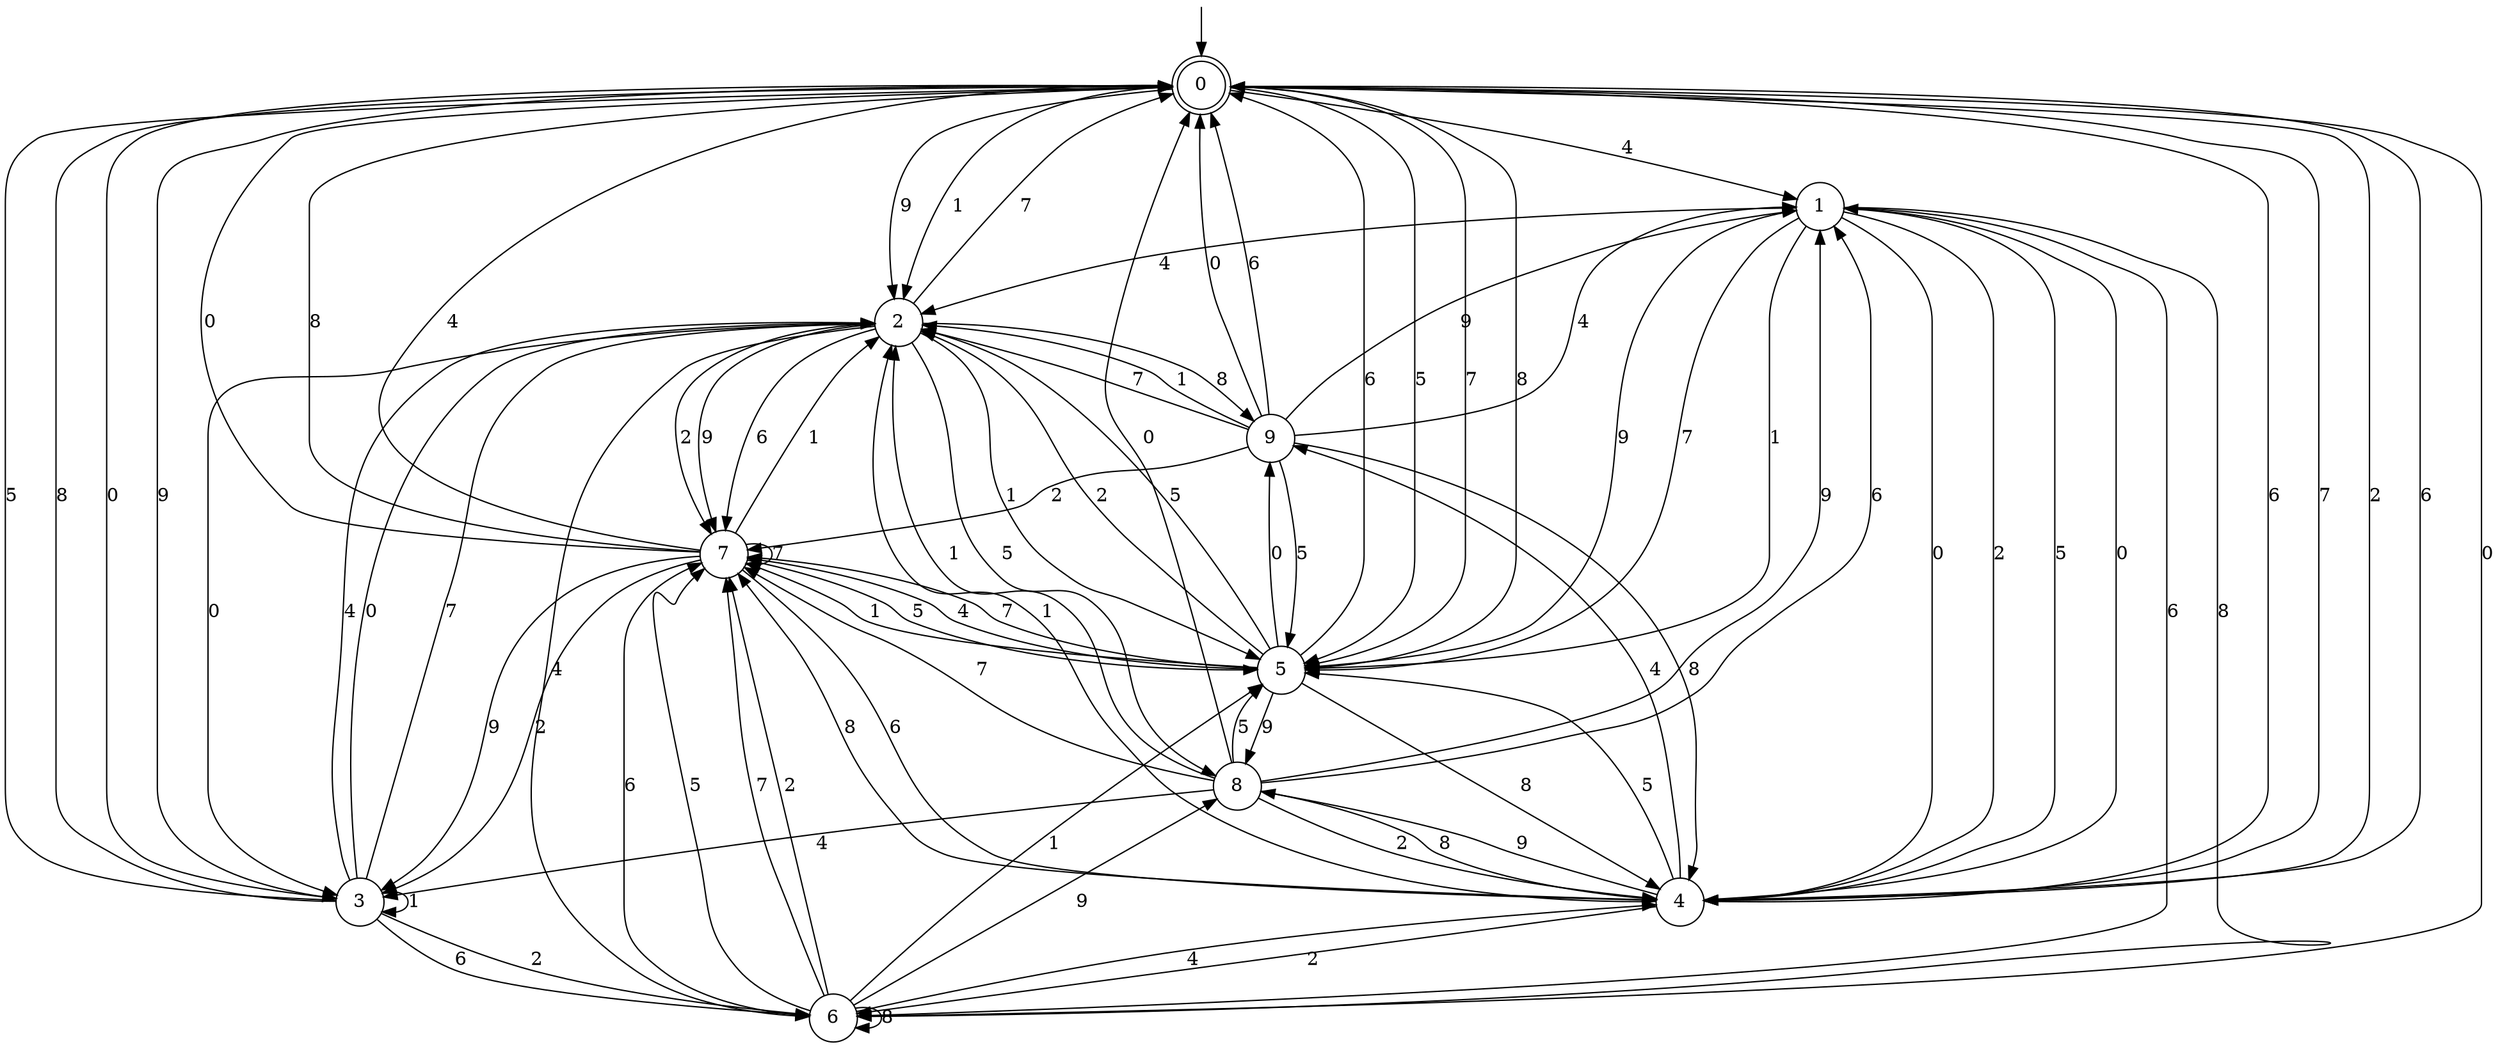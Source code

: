 digraph g {

	s0 [shape="doublecircle" label="0"];
	s1 [shape="circle" label="1"];
	s2 [shape="circle" label="2"];
	s3 [shape="circle" label="3"];
	s4 [shape="circle" label="4"];
	s5 [shape="circle" label="5"];
	s6 [shape="circle" label="6"];
	s7 [shape="circle" label="7"];
	s8 [shape="circle" label="8"];
	s9 [shape="circle" label="9"];
	s0 -> s1 [label="4"];
	s0 -> s2 [label="9"];
	s0 -> s3 [label="0"];
	s0 -> s4 [label="2"];
	s0 -> s4 [label="6"];
	s0 -> s5 [label="5"];
	s0 -> s5 [label="7"];
	s0 -> s5 [label="8"];
	s0 -> s2 [label="1"];
	s1 -> s2 [label="4"];
	s1 -> s5 [label="9"];
	s1 -> s4 [label="0"];
	s1 -> s4 [label="2"];
	s1 -> s6 [label="6"];
	s1 -> s4 [label="5"];
	s1 -> s5 [label="7"];
	s1 -> s6 [label="8"];
	s1 -> s5 [label="1"];
	s2 -> s6 [label="4"];
	s2 -> s7 [label="9"];
	s2 -> s3 [label="0"];
	s2 -> s7 [label="2"];
	s2 -> s7 [label="6"];
	s2 -> s8 [label="5"];
	s2 -> s0 [label="7"];
	s2 -> s9 [label="8"];
	s2 -> s5 [label="1"];
	s3 -> s2 [label="4"];
	s3 -> s0 [label="9"];
	s3 -> s2 [label="0"];
	s3 -> s6 [label="2"];
	s3 -> s6 [label="6"];
	s3 -> s0 [label="5"];
	s3 -> s2 [label="7"];
	s3 -> s0 [label="8"];
	s3 -> s3 [label="1"];
	s4 -> s9 [label="4"];
	s4 -> s8 [label="9"];
	s4 -> s1 [label="0"];
	s4 -> s6 [label="2"];
	s4 -> s0 [label="6"];
	s4 -> s5 [label="5"];
	s4 -> s0 [label="7"];
	s4 -> s7 [label="8"];
	s4 -> s2 [label="1"];
	s5 -> s7 [label="4"];
	s5 -> s8 [label="9"];
	s5 -> s9 [label="0"];
	s5 -> s2 [label="2"];
	s5 -> s0 [label="6"];
	s5 -> s2 [label="5"];
	s5 -> s7 [label="7"];
	s5 -> s4 [label="8"];
	s5 -> s7 [label="1"];
	s6 -> s4 [label="4"];
	s6 -> s8 [label="9"];
	s6 -> s0 [label="0"];
	s6 -> s7 [label="2"];
	s6 -> s7 [label="6"];
	s6 -> s7 [label="5"];
	s6 -> s7 [label="7"];
	s6 -> s6 [label="8"];
	s6 -> s5 [label="1"];
	s7 -> s0 [label="4"];
	s7 -> s3 [label="9"];
	s7 -> s0 [label="0"];
	s7 -> s3 [label="2"];
	s7 -> s4 [label="6"];
	s7 -> s5 [label="5"];
	s7 -> s7 [label="7"];
	s7 -> s0 [label="8"];
	s7 -> s2 [label="1"];
	s8 -> s3 [label="4"];
	s8 -> s1 [label="9"];
	s8 -> s0 [label="0"];
	s8 -> s4 [label="2"];
	s8 -> s1 [label="6"];
	s8 -> s5 [label="5"];
	s8 -> s7 [label="7"];
	s8 -> s4 [label="8"];
	s8 -> s2 [label="1"];
	s9 -> s1 [label="4"];
	s9 -> s1 [label="9"];
	s9 -> s0 [label="0"];
	s9 -> s7 [label="2"];
	s9 -> s0 [label="6"];
	s9 -> s5 [label="5"];
	s9 -> s2 [label="7"];
	s9 -> s4 [label="8"];
	s9 -> s2 [label="1"];

__start0 [label="" shape="none" width="0" height="0"];
__start0 -> s0;

}
